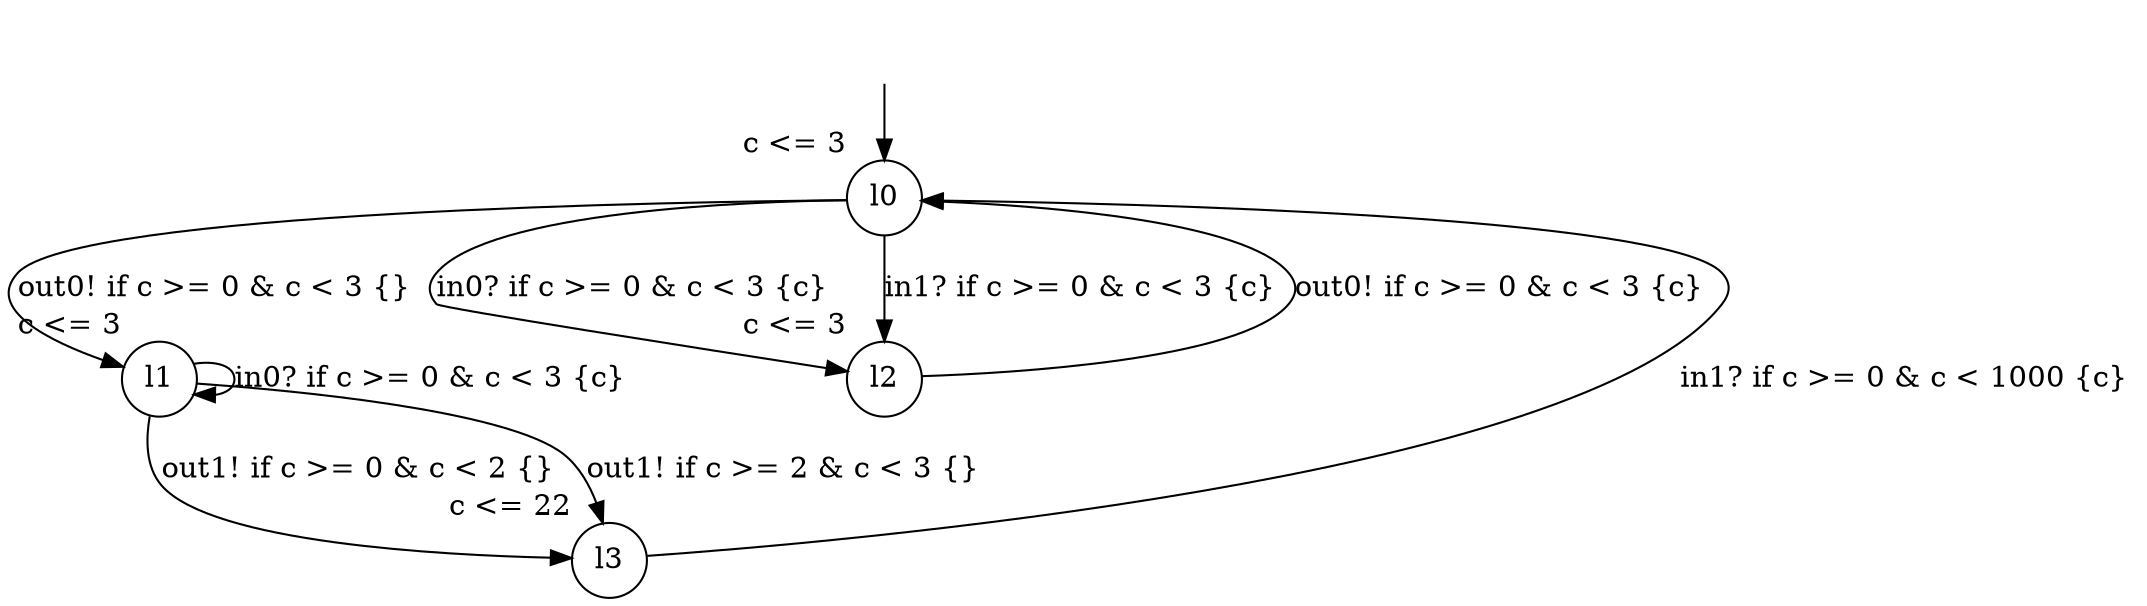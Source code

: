 digraph g {
__start0 [label="" shape="none"];
l0 [shape="circle" margin=0 label="l0", xlabel="c <= 3"];
l1 [shape="circle" margin=0 label="l1", xlabel="c <= 3"];
l2 [shape="circle" margin=0 label="l2", xlabel="c <= 3"];
l3 [shape="circle" margin=0 label="l3", xlabel="c <= 22"];
l0 -> l2 [label="in0? if c >= 0 & c < 3 {c} "];
l0 -> l1 [label="out0! if c >= 0 & c < 3 {} "];
l0 -> l2 [label="in1? if c >= 0 & c < 3 {c} "];
l1 -> l3 [label="out1! if c >= 0 & c < 2 {} "];
l1 -> l3 [label="out1! if c >= 2 & c < 3 {} "];
l1 -> l1 [label="in0? if c >= 0 & c < 3 {c} "];
l2 -> l0 [label="out0! if c >= 0 & c < 3 {c} "];
l3 -> l0 [label="in1? if c >= 0 & c < 1000 {c} "];
__start0 -> l0;
}
